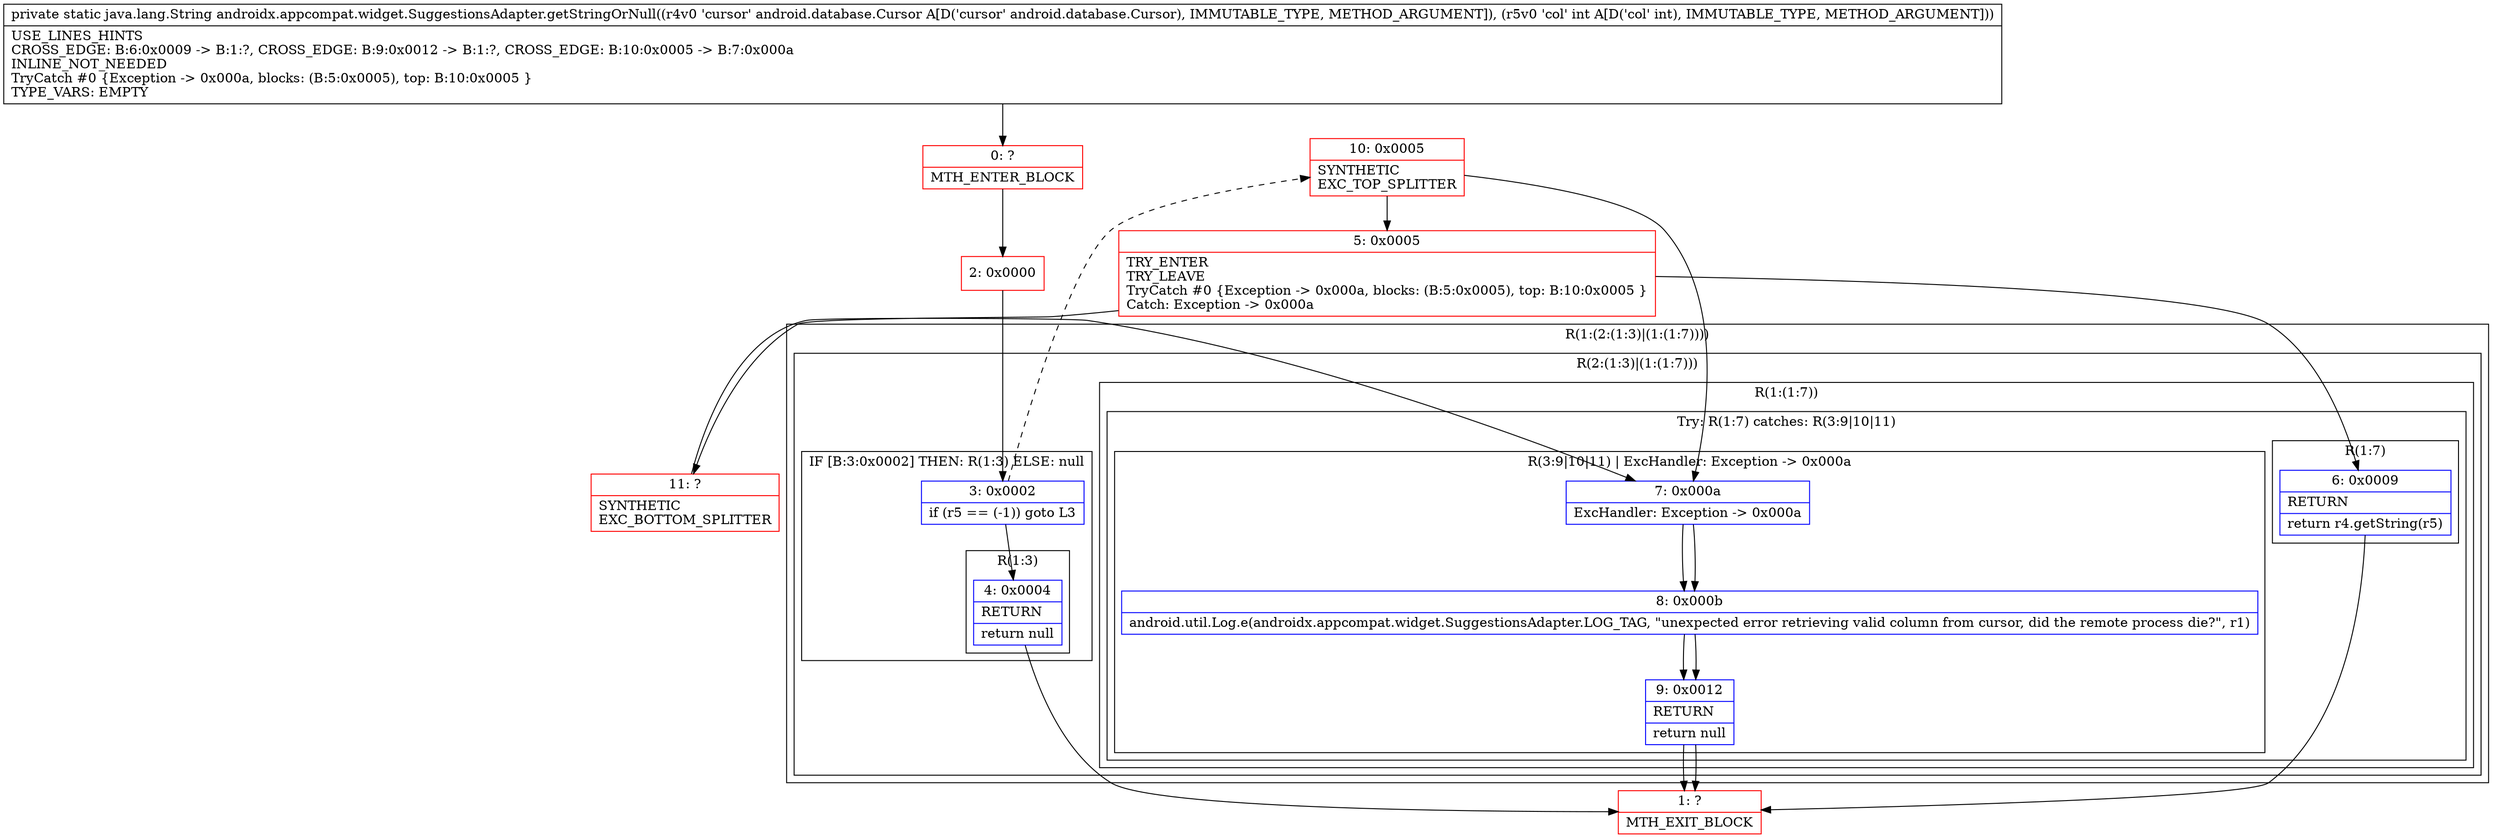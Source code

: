 digraph "CFG forandroidx.appcompat.widget.SuggestionsAdapter.getStringOrNull(Landroid\/database\/Cursor;I)Ljava\/lang\/String;" {
subgraph cluster_Region_1646744914 {
label = "R(1:(2:(1:3)|(1:(1:7))))";
node [shape=record,color=blue];
subgraph cluster_Region_2080692696 {
label = "R(2:(1:3)|(1:(1:7)))";
node [shape=record,color=blue];
subgraph cluster_IfRegion_59906456 {
label = "IF [B:3:0x0002] THEN: R(1:3) ELSE: null";
node [shape=record,color=blue];
Node_3 [shape=record,label="{3\:\ 0x0002|if (r5 == (\-1)) goto L3\l}"];
subgraph cluster_Region_1623393532 {
label = "R(1:3)";
node [shape=record,color=blue];
Node_4 [shape=record,label="{4\:\ 0x0004|RETURN\l|return null\l}"];
}
}
subgraph cluster_Region_940986483 {
label = "R(1:(1:7))";
node [shape=record,color=blue];
subgraph cluster_TryCatchRegion_1644598448 {
label = "Try: R(1:7) catches: R(3:9|10|11)";
node [shape=record,color=blue];
subgraph cluster_Region_1909137329 {
label = "R(1:7)";
node [shape=record,color=blue];
Node_6 [shape=record,label="{6\:\ 0x0009|RETURN\l|return r4.getString(r5)\l}"];
}
subgraph cluster_Region_165085584 {
label = "R(3:9|10|11) | ExcHandler: Exception \-\> 0x000a\l";
node [shape=record,color=blue];
Node_7 [shape=record,label="{7\:\ 0x000a|ExcHandler: Exception \-\> 0x000a\l}"];
Node_8 [shape=record,label="{8\:\ 0x000b|android.util.Log.e(androidx.appcompat.widget.SuggestionsAdapter.LOG_TAG, \"unexpected error retrieving valid column from cursor, did the remote process die?\", r1)\l}"];
Node_9 [shape=record,label="{9\:\ 0x0012|RETURN\l|return null\l}"];
}
}
}
}
}
subgraph cluster_Region_165085584 {
label = "R(3:9|10|11) | ExcHandler: Exception \-\> 0x000a\l";
node [shape=record,color=blue];
Node_7 [shape=record,label="{7\:\ 0x000a|ExcHandler: Exception \-\> 0x000a\l}"];
Node_8 [shape=record,label="{8\:\ 0x000b|android.util.Log.e(androidx.appcompat.widget.SuggestionsAdapter.LOG_TAG, \"unexpected error retrieving valid column from cursor, did the remote process die?\", r1)\l}"];
Node_9 [shape=record,label="{9\:\ 0x0012|RETURN\l|return null\l}"];
}
Node_0 [shape=record,color=red,label="{0\:\ ?|MTH_ENTER_BLOCK\l}"];
Node_2 [shape=record,color=red,label="{2\:\ 0x0000}"];
Node_1 [shape=record,color=red,label="{1\:\ ?|MTH_EXIT_BLOCK\l}"];
Node_10 [shape=record,color=red,label="{10\:\ 0x0005|SYNTHETIC\lEXC_TOP_SPLITTER\l}"];
Node_5 [shape=record,color=red,label="{5\:\ 0x0005|TRY_ENTER\lTRY_LEAVE\lTryCatch #0 \{Exception \-\> 0x000a, blocks: (B:5:0x0005), top: B:10:0x0005 \}\lCatch: Exception \-\> 0x000a\l}"];
Node_11 [shape=record,color=red,label="{11\:\ ?|SYNTHETIC\lEXC_BOTTOM_SPLITTER\l}"];
MethodNode[shape=record,label="{private static java.lang.String androidx.appcompat.widget.SuggestionsAdapter.getStringOrNull((r4v0 'cursor' android.database.Cursor A[D('cursor' android.database.Cursor), IMMUTABLE_TYPE, METHOD_ARGUMENT]), (r5v0 'col' int A[D('col' int), IMMUTABLE_TYPE, METHOD_ARGUMENT]))  | USE_LINES_HINTS\lCROSS_EDGE: B:6:0x0009 \-\> B:1:?, CROSS_EDGE: B:9:0x0012 \-\> B:1:?, CROSS_EDGE: B:10:0x0005 \-\> B:7:0x000a\lINLINE_NOT_NEEDED\lTryCatch #0 \{Exception \-\> 0x000a, blocks: (B:5:0x0005), top: B:10:0x0005 \}\lTYPE_VARS: EMPTY\l}"];
MethodNode -> Node_0;Node_3 -> Node_4;
Node_3 -> Node_10[style=dashed];
Node_4 -> Node_1;
Node_6 -> Node_1;
Node_7 -> Node_8;
Node_8 -> Node_9;
Node_9 -> Node_1;
Node_7 -> Node_8;
Node_8 -> Node_9;
Node_9 -> Node_1;
Node_0 -> Node_2;
Node_2 -> Node_3;
Node_10 -> Node_5;
Node_10 -> Node_7;
Node_5 -> Node_6;
Node_5 -> Node_11;
Node_11 -> Node_7;
}

